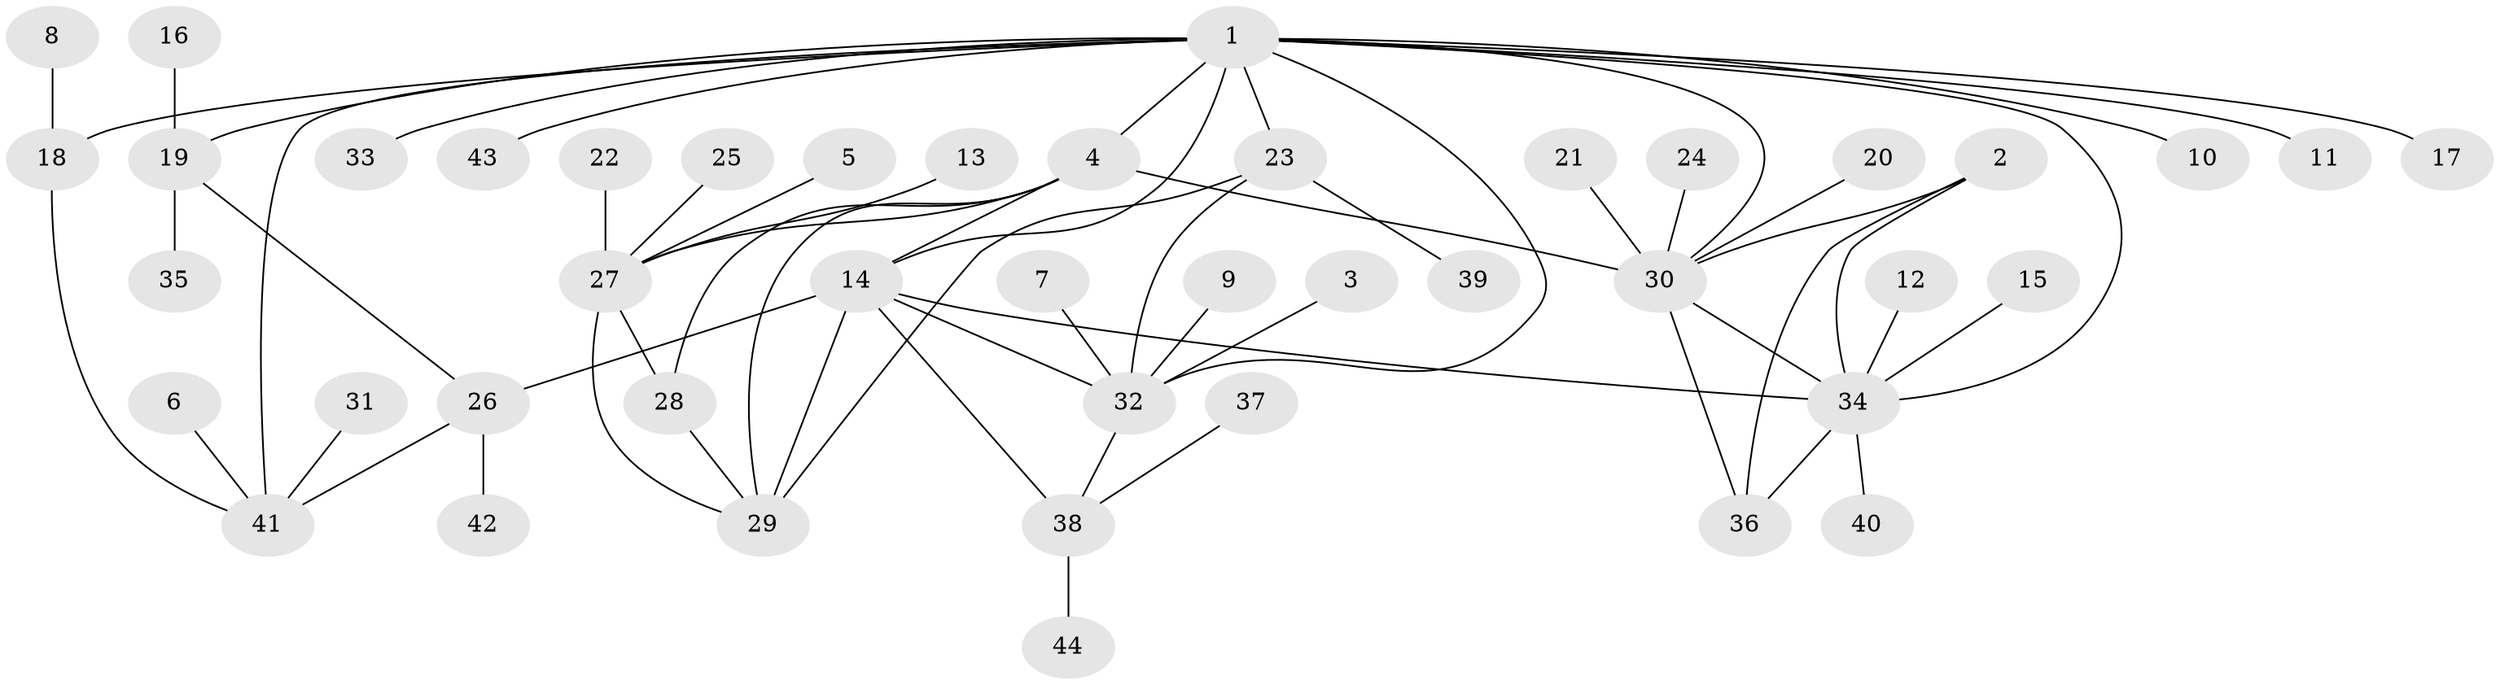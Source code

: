 // original degree distribution, {9: 0.012048192771084338, 5: 0.060240963855421686, 8: 0.060240963855421686, 6: 0.03614457831325301, 7: 0.024096385542168676, 4: 0.04819277108433735, 3: 0.060240963855421686, 10: 0.012048192771084338, 2: 0.0963855421686747, 1: 0.5903614457831325}
// Generated by graph-tools (version 1.1) at 2025/26/03/09/25 03:26:38]
// undirected, 44 vertices, 61 edges
graph export_dot {
graph [start="1"]
  node [color=gray90,style=filled];
  1;
  2;
  3;
  4;
  5;
  6;
  7;
  8;
  9;
  10;
  11;
  12;
  13;
  14;
  15;
  16;
  17;
  18;
  19;
  20;
  21;
  22;
  23;
  24;
  25;
  26;
  27;
  28;
  29;
  30;
  31;
  32;
  33;
  34;
  35;
  36;
  37;
  38;
  39;
  40;
  41;
  42;
  43;
  44;
  1 -- 4 [weight=1.0];
  1 -- 10 [weight=1.0];
  1 -- 11 [weight=1.0];
  1 -- 14 [weight=1.0];
  1 -- 17 [weight=1.0];
  1 -- 18 [weight=2.0];
  1 -- 19 [weight=1.0];
  1 -- 23 [weight=2.0];
  1 -- 30 [weight=1.0];
  1 -- 32 [weight=2.0];
  1 -- 33 [weight=1.0];
  1 -- 34 [weight=1.0];
  1 -- 41 [weight=2.0];
  1 -- 43 [weight=1.0];
  2 -- 30 [weight=1.0];
  2 -- 34 [weight=1.0];
  2 -- 36 [weight=1.0];
  3 -- 32 [weight=1.0];
  4 -- 14 [weight=1.0];
  4 -- 27 [weight=1.0];
  4 -- 28 [weight=1.0];
  4 -- 29 [weight=1.0];
  4 -- 30 [weight=1.0];
  5 -- 27 [weight=1.0];
  6 -- 41 [weight=1.0];
  7 -- 32 [weight=1.0];
  8 -- 18 [weight=1.0];
  9 -- 32 [weight=1.0];
  12 -- 34 [weight=1.0];
  13 -- 27 [weight=1.0];
  14 -- 26 [weight=1.0];
  14 -- 29 [weight=1.0];
  14 -- 32 [weight=2.0];
  14 -- 34 [weight=1.0];
  14 -- 38 [weight=2.0];
  15 -- 34 [weight=1.0];
  16 -- 19 [weight=1.0];
  18 -- 41 [weight=1.0];
  19 -- 26 [weight=1.0];
  19 -- 35 [weight=1.0];
  20 -- 30 [weight=1.0];
  21 -- 30 [weight=1.0];
  22 -- 27 [weight=1.0];
  23 -- 29 [weight=1.0];
  23 -- 32 [weight=1.0];
  23 -- 39 [weight=1.0];
  24 -- 30 [weight=1.0];
  25 -- 27 [weight=1.0];
  26 -- 41 [weight=1.0];
  26 -- 42 [weight=1.0];
  27 -- 28 [weight=1.0];
  27 -- 29 [weight=1.0];
  28 -- 29 [weight=1.0];
  30 -- 34 [weight=1.0];
  30 -- 36 [weight=1.0];
  31 -- 41 [weight=1.0];
  32 -- 38 [weight=1.0];
  34 -- 36 [weight=1.0];
  34 -- 40 [weight=1.0];
  37 -- 38 [weight=1.0];
  38 -- 44 [weight=1.0];
}

